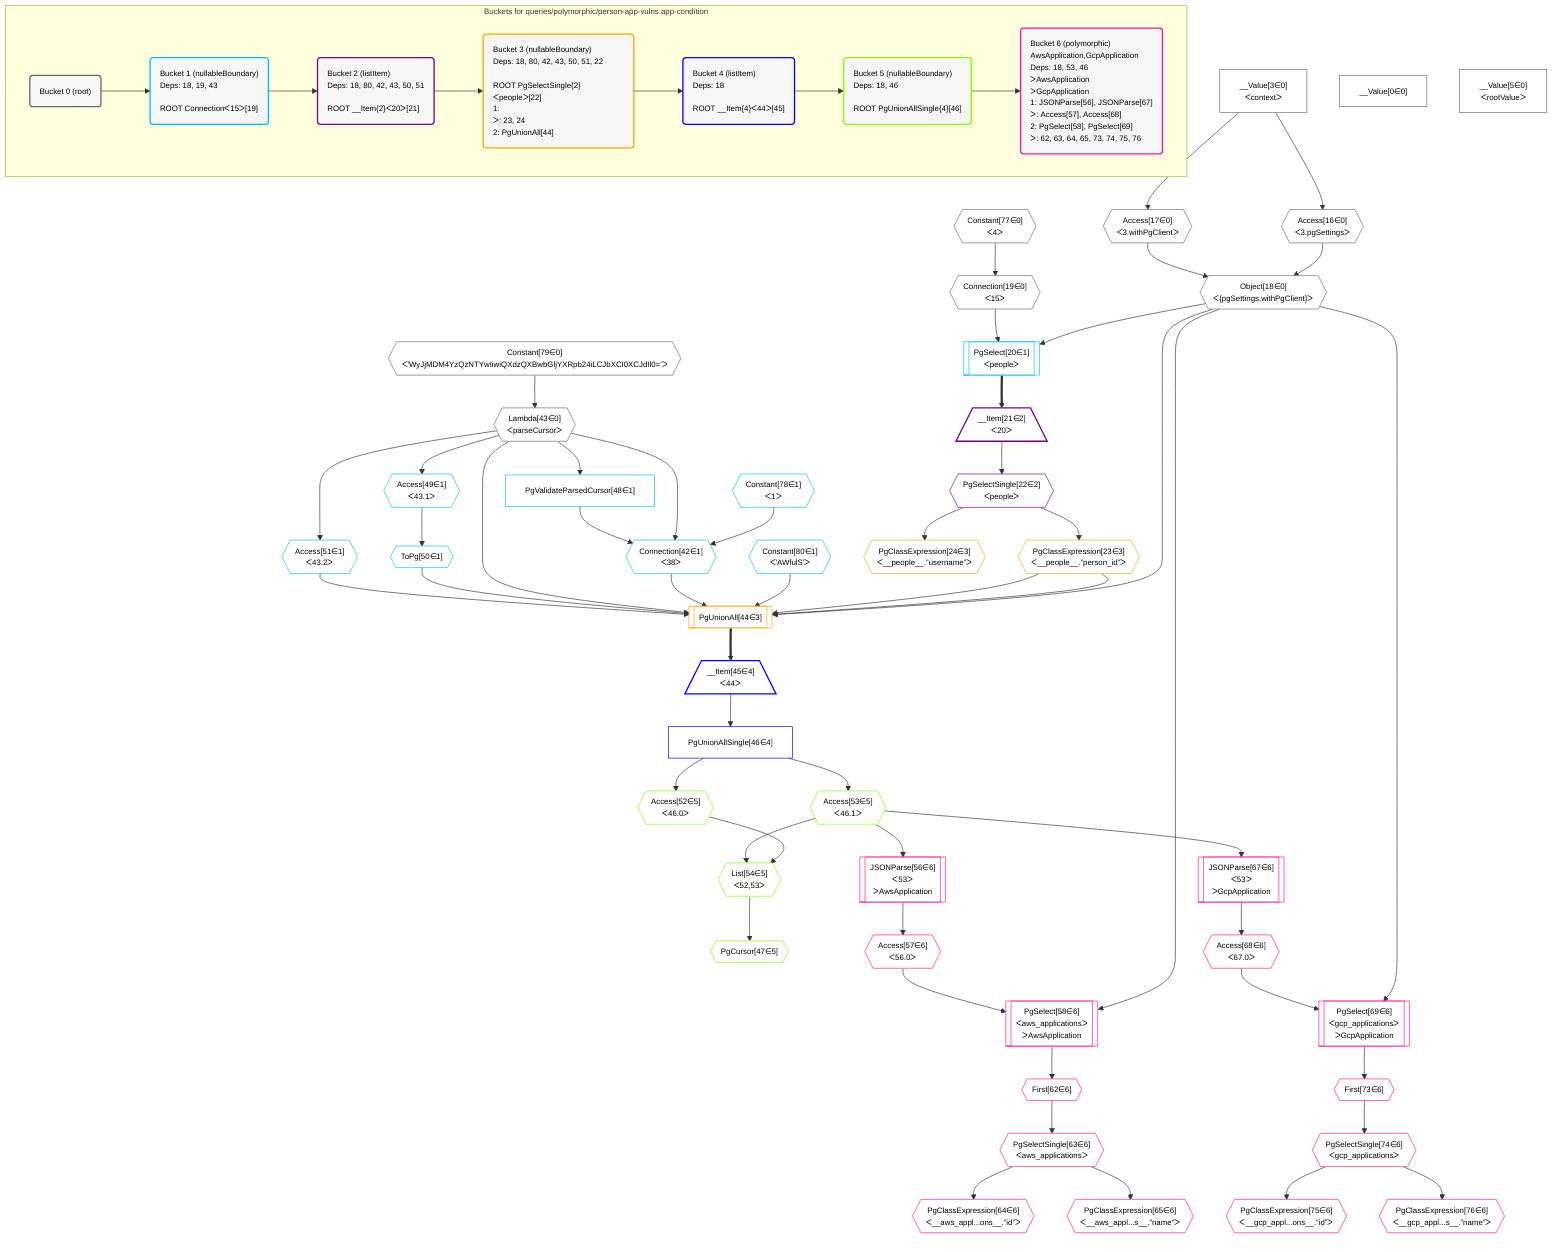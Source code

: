 %%{init: {'themeVariables': { 'fontSize': '12px'}}}%%
graph TD
    classDef path fill:#eee,stroke:#000,color:#000
    classDef plan fill:#fff,stroke-width:1px,color:#000
    classDef itemplan fill:#fff,stroke-width:2px,color:#000
    classDef unbatchedplan fill:#dff,stroke-width:1px,color:#000
    classDef sideeffectplan fill:#fcc,stroke-width:2px,color:#000
    classDef bucket fill:#f6f6f6,color:#000,stroke-width:2px,text-align:left


    %% plan dependencies
    Object18{{"Object[18∈0]<br />ᐸ{pgSettings,withPgClient}ᐳ"}}:::plan
    Access16{{"Access[16∈0]<br />ᐸ3.pgSettingsᐳ"}}:::plan
    Access17{{"Access[17∈0]<br />ᐸ3.withPgClientᐳ"}}:::plan
    Access16 & Access17 --> Object18
    __Value3["__Value[3∈0]<br />ᐸcontextᐳ"]:::plan
    __Value3 --> Access16
    __Value3 --> Access17
    Connection19{{"Connection[19∈0]<br />ᐸ15ᐳ"}}:::plan
    Constant77{{"Constant[77∈0]<br />ᐸ4ᐳ"}}:::plan
    Constant77 --> Connection19
    Lambda43{{"Lambda[43∈0]<br />ᐸparseCursorᐳ"}}:::plan
    Constant79{{"Constant[79∈0]<br />ᐸ'WyJjMDM4YzQzNTYwIiwiQXdzQXBwbGljYXRpb24iLCJbXCI0XCJdIl0='ᐳ"}}:::plan
    Constant79 --> Lambda43
    __Value0["__Value[0∈0]"]:::plan
    __Value5["__Value[5∈0]<br />ᐸrootValueᐳ"]:::plan
    Connection42{{"Connection[42∈1]<br />ᐸ38ᐳ"}}:::plan
    Constant78{{"Constant[78∈1]<br />ᐸ1ᐳ"}}:::plan
    PgValidateParsedCursor48["PgValidateParsedCursor[48∈1]"]:::plan
    Constant78 & Lambda43 & PgValidateParsedCursor48 --> Connection42
    PgSelect20[["PgSelect[20∈1]<br />ᐸpeopleᐳ"]]:::plan
    Object18 & Connection19 --> PgSelect20
    Lambda43 --> PgValidateParsedCursor48
    Access49{{"Access[49∈1]<br />ᐸ43.1ᐳ"}}:::plan
    Lambda43 --> Access49
    ToPg50{{"ToPg[50∈1]"}}:::plan
    Access49 --> ToPg50
    Access51{{"Access[51∈1]<br />ᐸ43.2ᐳ"}}:::plan
    Lambda43 --> Access51
    Constant80{{"Constant[80∈1]<br />ᐸ'AWfulS'ᐳ"}}:::plan
    __Item21[/"__Item[21∈2]<br />ᐸ20ᐳ"\]:::itemplan
    PgSelect20 ==> __Item21
    PgSelectSingle22{{"PgSelectSingle[22∈2]<br />ᐸpeopleᐳ"}}:::plan
    __Item21 --> PgSelectSingle22
    PgUnionAll44[["PgUnionAll[44∈3]"]]:::plan
    PgClassExpression23{{"PgClassExpression[23∈3]<br />ᐸ__people__.”person_id”ᐳ"}}:::plan
    Object18 & PgClassExpression23 & PgClassExpression23 & Constant80 & Connection42 & Lambda43 & ToPg50 & Access51 --> PgUnionAll44
    PgSelectSingle22 --> PgClassExpression23
    PgClassExpression24{{"PgClassExpression[24∈3]<br />ᐸ__people__.”username”ᐳ"}}:::plan
    PgSelectSingle22 --> PgClassExpression24
    __Item45[/"__Item[45∈4]<br />ᐸ44ᐳ"\]:::itemplan
    PgUnionAll44 ==> __Item45
    PgUnionAllSingle46["PgUnionAllSingle[46∈4]"]:::plan
    __Item45 --> PgUnionAllSingle46
    List54{{"List[54∈5]<br />ᐸ52,53ᐳ"}}:::plan
    Access52{{"Access[52∈5]<br />ᐸ46.0ᐳ"}}:::plan
    Access53{{"Access[53∈5]<br />ᐸ46.1ᐳ"}}:::plan
    Access52 & Access53 --> List54
    PgCursor47{{"PgCursor[47∈5]"}}:::plan
    List54 --> PgCursor47
    PgUnionAllSingle46 --> Access52
    PgUnionAllSingle46 --> Access53
    PgSelect58[["PgSelect[58∈6]<br />ᐸaws_applicationsᐳ<br />ᐳAwsApplication"]]:::plan
    Access57{{"Access[57∈6]<br />ᐸ56.0ᐳ"}}:::plan
    Object18 & Access57 --> PgSelect58
    PgSelect69[["PgSelect[69∈6]<br />ᐸgcp_applicationsᐳ<br />ᐳGcpApplication"]]:::plan
    Access68{{"Access[68∈6]<br />ᐸ67.0ᐳ"}}:::plan
    Object18 & Access68 --> PgSelect69
    JSONParse56[["JSONParse[56∈6]<br />ᐸ53ᐳ<br />ᐳAwsApplication"]]:::plan
    Access53 --> JSONParse56
    JSONParse56 --> Access57
    First62{{"First[62∈6]"}}:::plan
    PgSelect58 --> First62
    PgSelectSingle63{{"PgSelectSingle[63∈6]<br />ᐸaws_applicationsᐳ"}}:::plan
    First62 --> PgSelectSingle63
    PgClassExpression64{{"PgClassExpression[64∈6]<br />ᐸ__aws_appl...ons__.”id”ᐳ"}}:::plan
    PgSelectSingle63 --> PgClassExpression64
    PgClassExpression65{{"PgClassExpression[65∈6]<br />ᐸ__aws_appl...s__.”name”ᐳ"}}:::plan
    PgSelectSingle63 --> PgClassExpression65
    JSONParse67[["JSONParse[67∈6]<br />ᐸ53ᐳ<br />ᐳGcpApplication"]]:::plan
    Access53 --> JSONParse67
    JSONParse67 --> Access68
    First73{{"First[73∈6]"}}:::plan
    PgSelect69 --> First73
    PgSelectSingle74{{"PgSelectSingle[74∈6]<br />ᐸgcp_applicationsᐳ"}}:::plan
    First73 --> PgSelectSingle74
    PgClassExpression75{{"PgClassExpression[75∈6]<br />ᐸ__gcp_appl...ons__.”id”ᐳ"}}:::plan
    PgSelectSingle74 --> PgClassExpression75
    PgClassExpression76{{"PgClassExpression[76∈6]<br />ᐸ__gcp_appl...s__.”name”ᐳ"}}:::plan
    PgSelectSingle74 --> PgClassExpression76

    %% define steps

    subgraph "Buckets for queries/polymorphic/person-app-vulns.app-condition"
    Bucket0("Bucket 0 (root)"):::bucket
    classDef bucket0 stroke:#696969
    class Bucket0,__Value0,__Value3,__Value5,Access16,Access17,Object18,Connection19,Lambda43,Constant77,Constant79 bucket0
    Bucket1("Bucket 1 (nullableBoundary)<br />Deps: 18, 19, 43<br /><br />ROOT Connectionᐸ15ᐳ[19]"):::bucket
    classDef bucket1 stroke:#00bfff
    class Bucket1,PgSelect20,Connection42,PgValidateParsedCursor48,Access49,ToPg50,Access51,Constant78,Constant80 bucket1
    Bucket2("Bucket 2 (listItem)<br />Deps: 18, 80, 42, 43, 50, 51<br /><br />ROOT __Item{2}ᐸ20ᐳ[21]"):::bucket
    classDef bucket2 stroke:#7f007f
    class Bucket2,__Item21,PgSelectSingle22 bucket2
    Bucket3("Bucket 3 (nullableBoundary)<br />Deps: 18, 80, 42, 43, 50, 51, 22<br /><br />ROOT PgSelectSingle{2}ᐸpeopleᐳ[22]<br />1: <br />ᐳ: 23, 24<br />2: PgUnionAll[44]"):::bucket
    classDef bucket3 stroke:#ffa500
    class Bucket3,PgClassExpression23,PgClassExpression24,PgUnionAll44 bucket3
    Bucket4("Bucket 4 (listItem)<br />Deps: 18<br /><br />ROOT __Item{4}ᐸ44ᐳ[45]"):::bucket
    classDef bucket4 stroke:#0000ff
    class Bucket4,__Item45,PgUnionAllSingle46 bucket4
    Bucket5("Bucket 5 (nullableBoundary)<br />Deps: 18, 46<br /><br />ROOT PgUnionAllSingle{4}[46]"):::bucket
    classDef bucket5 stroke:#7fff00
    class Bucket5,PgCursor47,Access52,Access53,List54 bucket5
    Bucket6("Bucket 6 (polymorphic)<br />AwsApplication,GcpApplication<br />Deps: 18, 53, 46<br />ᐳAwsApplication<br />ᐳGcpApplication<br />1: JSONParse[56], JSONParse[67]<br />ᐳ: Access[57], Access[68]<br />2: PgSelect[58], PgSelect[69]<br />ᐳ: 62, 63, 64, 65, 73, 74, 75, 76"):::bucket
    classDef bucket6 stroke:#ff1493
    class Bucket6,JSONParse56,Access57,PgSelect58,First62,PgSelectSingle63,PgClassExpression64,PgClassExpression65,JSONParse67,Access68,PgSelect69,First73,PgSelectSingle74,PgClassExpression75,PgClassExpression76 bucket6
    Bucket0 --> Bucket1
    Bucket1 --> Bucket2
    Bucket2 --> Bucket3
    Bucket3 --> Bucket4
    Bucket4 --> Bucket5
    Bucket5 --> Bucket6
    end